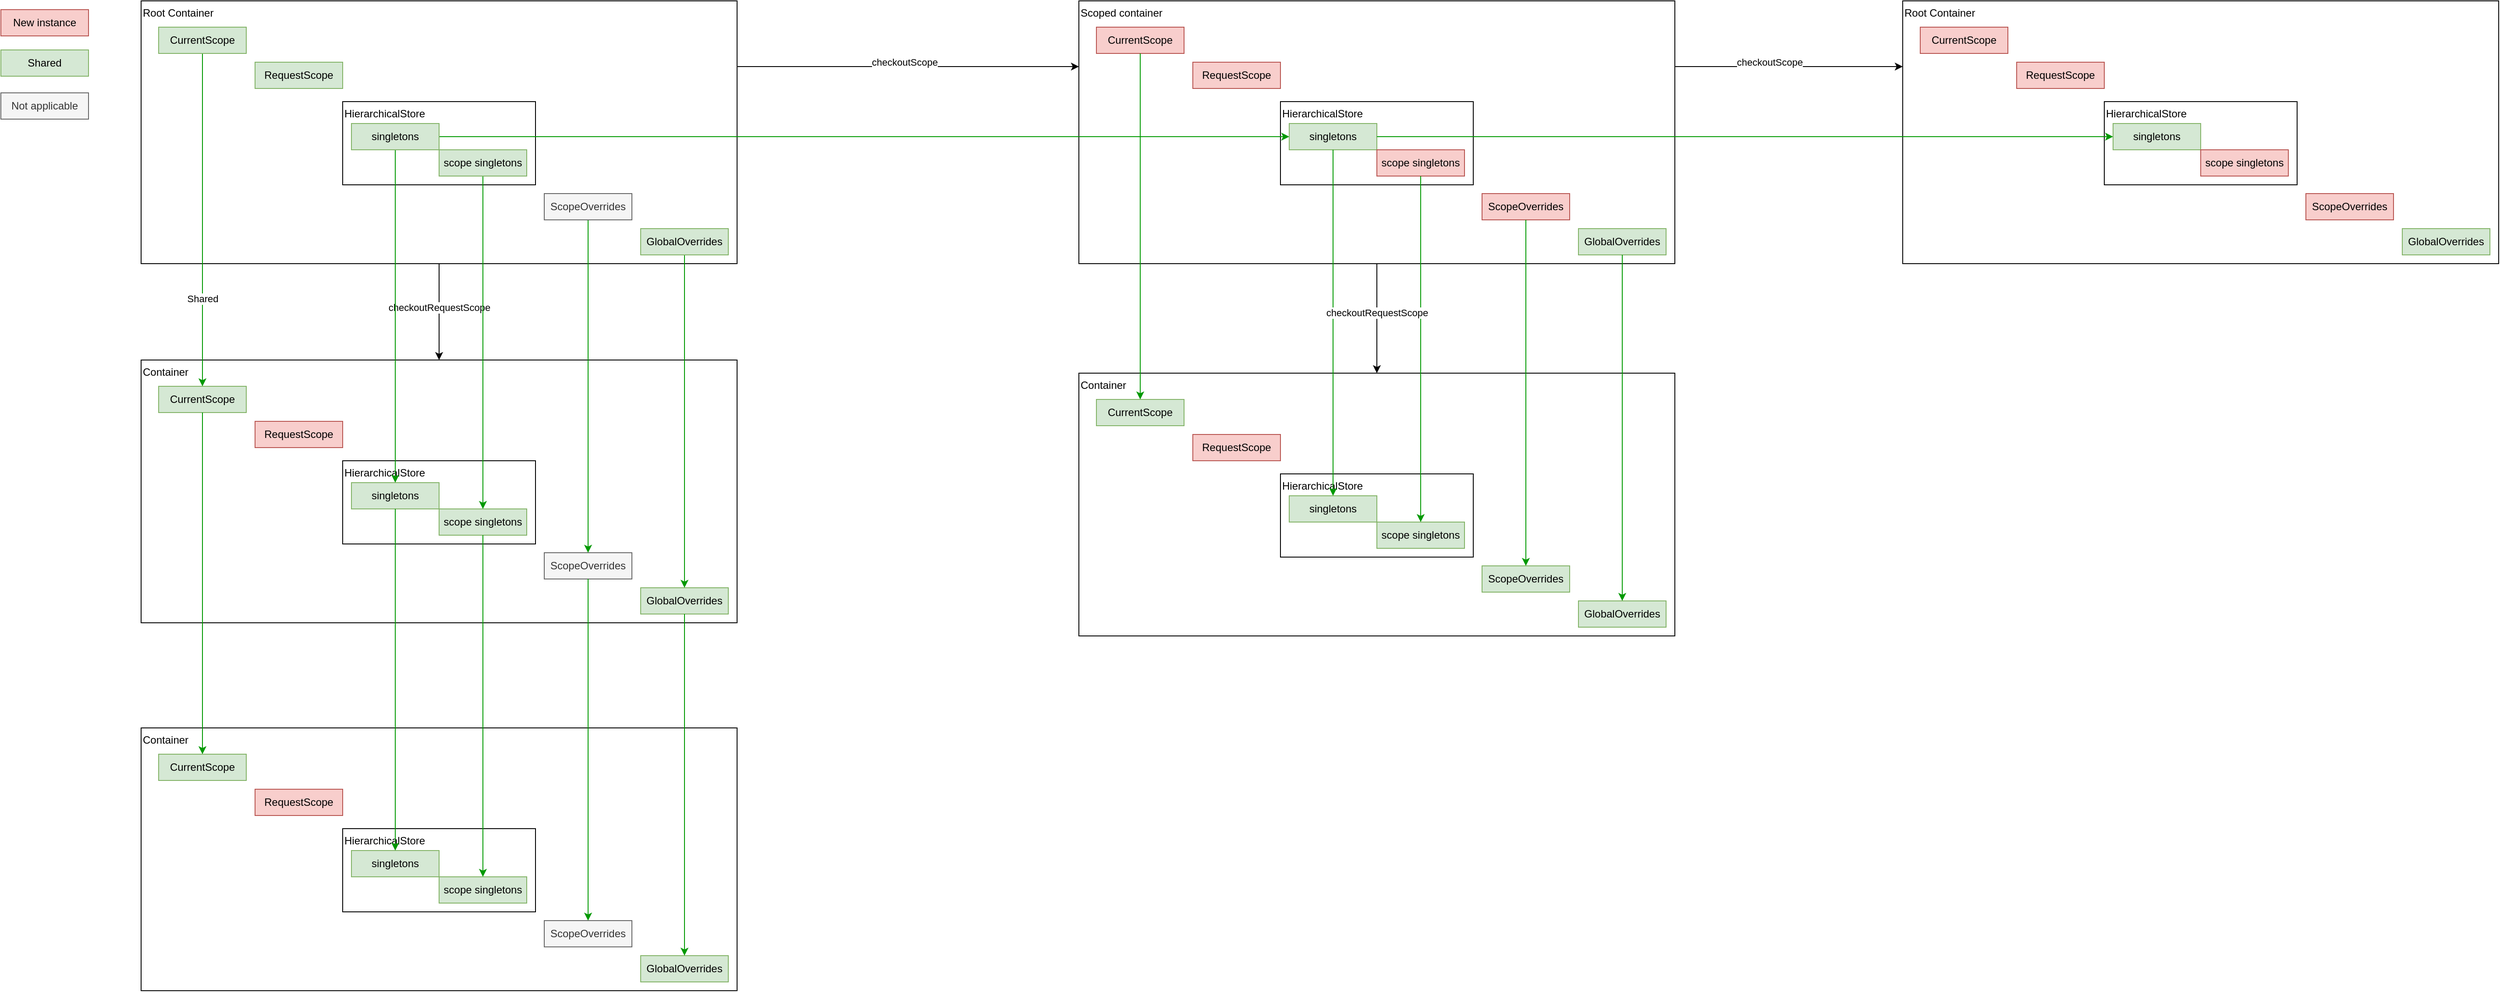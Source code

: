 <mxfile version="16.5.1" type="device"><diagram id="uvCN8XYCkZKn3MmHKt8T" name="Strona-1"><mxGraphModel dx="3234" dy="2593" grid="1" gridSize="10" guides="1" tooltips="1" connect="1" arrows="1" fold="1" page="1" pageScale="1" pageWidth="827" pageHeight="1169" background="none" math="0" shadow="0"><root><mxCell id="0"/><mxCell id="1" parent="0"/><mxCell id="KOdNiX54ngIXo0fyU5yl-66" style="edgeStyle=orthogonalEdgeStyle;rounded=0;orthogonalLoop=1;jettySize=auto;html=1;" parent="1" source="KOdNiX54ngIXo0fyU5yl-88" target="KOdNiX54ngIXo0fyU5yl-69" edge="1"><mxGeometry relative="1" as="geometry"><mxPoint x="-1090" y="-810" as="sourcePoint"/><mxPoint x="-1090" y="-650" as="targetPoint"/></mxGeometry></mxCell><mxCell id="KOdNiX54ngIXo0fyU5yl-67" value="checkoutRequestScope" style="edgeLabel;html=1;align=center;verticalAlign=middle;resizable=0;points=[];" parent="KOdNiX54ngIXo0fyU5yl-66" vertex="1" connectable="0"><mxGeometry x="-0.217" y="-1" relative="1" as="geometry"><mxPoint x="1" y="7" as="offset"/></mxGeometry></mxCell><mxCell id="KOdNiX54ngIXo0fyU5yl-68" value="" style="group" parent="1" vertex="1" connectable="0"><mxGeometry x="-1420" y="-720" width="680" height="300" as="geometry"/></mxCell><mxCell id="KOdNiX54ngIXo0fyU5yl-69" value="Container" style="rounded=0;whiteSpace=wrap;html=1;align=left;verticalAlign=top;" parent="KOdNiX54ngIXo0fyU5yl-68" vertex="1"><mxGeometry width="680" height="300" as="geometry"/></mxCell><mxCell id="KOdNiX54ngIXo0fyU5yl-70" value="CurrentScope" style="rounded=0;whiteSpace=wrap;html=1;fillColor=#d5e8d4;strokeColor=#82b366;" parent="KOdNiX54ngIXo0fyU5yl-68" vertex="1"><mxGeometry x="20" y="30" width="100" height="30" as="geometry"/></mxCell><mxCell id="KOdNiX54ngIXo0fyU5yl-71" value="RequestScope" style="rounded=0;whiteSpace=wrap;html=1;fillColor=#f8cecc;strokeColor=#b85450;" parent="KOdNiX54ngIXo0fyU5yl-68" vertex="1"><mxGeometry x="130" y="70" width="100" height="30" as="geometry"/></mxCell><mxCell id="KOdNiX54ngIXo0fyU5yl-72" value="ScopeOverrides" style="rounded=0;whiteSpace=wrap;html=1;fillColor=#f5f5f5;strokeColor=#666666;fontColor=#333333;" parent="KOdNiX54ngIXo0fyU5yl-68" vertex="1"><mxGeometry x="460" y="220" width="100" height="30" as="geometry"/></mxCell><mxCell id="KOdNiX54ngIXo0fyU5yl-73" value="GlobalOverrides" style="rounded=0;whiteSpace=wrap;html=1;fillColor=#d5e8d4;strokeColor=#82b366;" parent="KOdNiX54ngIXo0fyU5yl-68" vertex="1"><mxGeometry x="570" y="260" width="100" height="30" as="geometry"/></mxCell><mxCell id="KOdNiX54ngIXo0fyU5yl-74" value="HierarchicalStore" style="rounded=0;whiteSpace=wrap;html=1;align=left;verticalAlign=top;" parent="KOdNiX54ngIXo0fyU5yl-68" vertex="1"><mxGeometry x="230" y="115" width="220" height="95" as="geometry"/></mxCell><mxCell id="KOdNiX54ngIXo0fyU5yl-75" value="singletons" style="rounded=0;whiteSpace=wrap;html=1;fillColor=#d5e8d4;strokeColor=#82b366;" parent="KOdNiX54ngIXo0fyU5yl-68" vertex="1"><mxGeometry x="240" y="140" width="100" height="30" as="geometry"/></mxCell><mxCell id="KOdNiX54ngIXo0fyU5yl-76" value="scope singletons" style="rounded=0;whiteSpace=wrap;html=1;fillColor=#d5e8d4;strokeColor=#82b366;" parent="KOdNiX54ngIXo0fyU5yl-68" vertex="1"><mxGeometry x="340" y="170" width="100" height="30" as="geometry"/></mxCell><mxCell id="KOdNiX54ngIXo0fyU5yl-77" value="" style="group" parent="1" vertex="1" connectable="0"><mxGeometry x="-350" y="-1130" width="680" height="300" as="geometry"/></mxCell><mxCell id="KOdNiX54ngIXo0fyU5yl-78" value="Scoped container" style="rounded=0;whiteSpace=wrap;html=1;align=left;verticalAlign=top;" parent="KOdNiX54ngIXo0fyU5yl-77" vertex="1"><mxGeometry width="680" height="300" as="geometry"/></mxCell><mxCell id="KOdNiX54ngIXo0fyU5yl-79" value="CurrentScope" style="rounded=0;whiteSpace=wrap;html=1;fillColor=#f8cecc;strokeColor=#b85450;" parent="KOdNiX54ngIXo0fyU5yl-77" vertex="1"><mxGeometry x="20" y="30" width="100" height="30" as="geometry"/></mxCell><mxCell id="KOdNiX54ngIXo0fyU5yl-80" value="RequestScope" style="rounded=0;whiteSpace=wrap;html=1;fillColor=#f8cecc;strokeColor=#b85450;" parent="KOdNiX54ngIXo0fyU5yl-77" vertex="1"><mxGeometry x="130" y="70" width="100" height="30" as="geometry"/></mxCell><mxCell id="KOdNiX54ngIXo0fyU5yl-81" value="ScopeOverrides" style="rounded=0;whiteSpace=wrap;html=1;fillColor=#f8cecc;strokeColor=#b85450;" parent="KOdNiX54ngIXo0fyU5yl-77" vertex="1"><mxGeometry x="460" y="220" width="100" height="30" as="geometry"/></mxCell><mxCell id="KOdNiX54ngIXo0fyU5yl-82" value="GlobalOverrides" style="rounded=0;whiteSpace=wrap;html=1;fillColor=#d5e8d4;strokeColor=#82b366;" parent="KOdNiX54ngIXo0fyU5yl-77" vertex="1"><mxGeometry x="570" y="260" width="100" height="30" as="geometry"/></mxCell><mxCell id="KOdNiX54ngIXo0fyU5yl-83" value="HierarchicalStore" style="rounded=0;whiteSpace=wrap;html=1;align=left;verticalAlign=top;" parent="KOdNiX54ngIXo0fyU5yl-77" vertex="1"><mxGeometry x="230" y="115" width="220" height="95" as="geometry"/></mxCell><mxCell id="KOdNiX54ngIXo0fyU5yl-84" value="singletons" style="rounded=0;whiteSpace=wrap;html=1;fillColor=#d5e8d4;strokeColor=#82b366;" parent="KOdNiX54ngIXo0fyU5yl-77" vertex="1"><mxGeometry x="240" y="140" width="100" height="30" as="geometry"/></mxCell><mxCell id="KOdNiX54ngIXo0fyU5yl-85" value="scope singletons" style="rounded=0;whiteSpace=wrap;html=1;fillColor=#f8cecc;strokeColor=#b85450;" parent="KOdNiX54ngIXo0fyU5yl-77" vertex="1"><mxGeometry x="340" y="170" width="100" height="30" as="geometry"/></mxCell><mxCell id="KOdNiX54ngIXo0fyU5yl-86" style="edgeStyle=orthogonalEdgeStyle;rounded=0;orthogonalLoop=1;jettySize=auto;html=1;exitX=1;exitY=0.25;exitDx=0;exitDy=0;strokeColor=#000000;entryX=0;entryY=0.25;entryDx=0;entryDy=0;" parent="1" source="KOdNiX54ngIXo0fyU5yl-88" target="KOdNiX54ngIXo0fyU5yl-78" edge="1"><mxGeometry relative="1" as="geometry"/></mxCell><mxCell id="KOdNiX54ngIXo0fyU5yl-87" value="checkoutScope" style="edgeLabel;html=1;align=center;verticalAlign=middle;resizable=0;points=[];" parent="KOdNiX54ngIXo0fyU5yl-86" vertex="1" connectable="0"><mxGeometry x="0.277" y="4" relative="1" as="geometry"><mxPoint x="-58" y="-1" as="offset"/></mxGeometry></mxCell><mxCell id="KOdNiX54ngIXo0fyU5yl-88" value="Root Container" style="rounded=0;whiteSpace=wrap;html=1;align=left;verticalAlign=top;" parent="1" vertex="1"><mxGeometry x="-1420" y="-1130" width="680" height="300" as="geometry"/></mxCell><mxCell id="KOdNiX54ngIXo0fyU5yl-89" style="edgeStyle=orthogonalEdgeStyle;rounded=0;orthogonalLoop=1;jettySize=auto;html=1;exitX=0.5;exitY=1;exitDx=0;exitDy=0;strokeColor=#009900;fillColor=#d5e8d4;" parent="1" source="KOdNiX54ngIXo0fyU5yl-91" target="KOdNiX54ngIXo0fyU5yl-70" edge="1"><mxGeometry relative="1" as="geometry"/></mxCell><mxCell id="KOdNiX54ngIXo0fyU5yl-90" value="Shared" style="edgeLabel;html=1;align=center;verticalAlign=middle;resizable=0;points=[];" parent="KOdNiX54ngIXo0fyU5yl-89" vertex="1" connectable="0"><mxGeometry x="0.283" y="1" relative="1" as="geometry"><mxPoint x="-1" y="36" as="offset"/></mxGeometry></mxCell><mxCell id="KOdNiX54ngIXo0fyU5yl-91" value="CurrentScope" style="rounded=0;whiteSpace=wrap;html=1;fillColor=#d5e8d4;strokeColor=#82b366;" parent="1" vertex="1"><mxGeometry x="-1400" y="-1100" width="100" height="30" as="geometry"/></mxCell><mxCell id="KOdNiX54ngIXo0fyU5yl-92" value="RequestScope" style="rounded=0;whiteSpace=wrap;html=1;fillColor=#d5e8d4;strokeColor=#82b366;" parent="1" vertex="1"><mxGeometry x="-1290" y="-1060" width="100" height="30" as="geometry"/></mxCell><mxCell id="KOdNiX54ngIXo0fyU5yl-93" style="edgeStyle=orthogonalEdgeStyle;rounded=0;orthogonalLoop=1;jettySize=auto;html=1;exitX=0.5;exitY=1;exitDx=0;exitDy=0;strokeColor=#009900;" parent="1" source="KOdNiX54ngIXo0fyU5yl-94" target="KOdNiX54ngIXo0fyU5yl-72" edge="1"><mxGeometry relative="1" as="geometry"/></mxCell><mxCell id="KOdNiX54ngIXo0fyU5yl-94" value="ScopeOverrides" style="rounded=0;whiteSpace=wrap;html=1;fillColor=#f5f5f5;strokeColor=#666666;fontColor=#333333;" parent="1" vertex="1"><mxGeometry x="-960" y="-910" width="100" height="30" as="geometry"/></mxCell><mxCell id="KOdNiX54ngIXo0fyU5yl-95" style="edgeStyle=orthogonalEdgeStyle;rounded=0;orthogonalLoop=1;jettySize=auto;html=1;exitX=0.5;exitY=1;exitDx=0;exitDy=0;strokeColor=#009900;" parent="1" source="KOdNiX54ngIXo0fyU5yl-96" target="KOdNiX54ngIXo0fyU5yl-73" edge="1"><mxGeometry relative="1" as="geometry"/></mxCell><mxCell id="KOdNiX54ngIXo0fyU5yl-96" value="GlobalOverrides" style="rounded=0;whiteSpace=wrap;html=1;fillColor=#d5e8d4;strokeColor=#82b366;" parent="1" vertex="1"><mxGeometry x="-850" y="-870" width="100" height="30" as="geometry"/></mxCell><mxCell id="KOdNiX54ngIXo0fyU5yl-97" value="HierarchicalStore" style="rounded=0;whiteSpace=wrap;html=1;align=left;verticalAlign=top;" parent="1" vertex="1"><mxGeometry x="-1190" y="-1015" width="220" height="95" as="geometry"/></mxCell><mxCell id="KOdNiX54ngIXo0fyU5yl-98" style="edgeStyle=orthogonalEdgeStyle;rounded=0;orthogonalLoop=1;jettySize=auto;html=1;exitX=0.5;exitY=1;exitDx=0;exitDy=0;strokeColor=#009900;" parent="1" source="KOdNiX54ngIXo0fyU5yl-100" target="KOdNiX54ngIXo0fyU5yl-75" edge="1"><mxGeometry relative="1" as="geometry"/></mxCell><mxCell id="KOdNiX54ngIXo0fyU5yl-99" style="edgeStyle=orthogonalEdgeStyle;rounded=0;orthogonalLoop=1;jettySize=auto;html=1;exitX=1;exitY=0.5;exitDx=0;exitDy=0;strokeColor=#009900;" parent="1" source="KOdNiX54ngIXo0fyU5yl-100" target="KOdNiX54ngIXo0fyU5yl-84" edge="1"><mxGeometry relative="1" as="geometry"/></mxCell><mxCell id="KOdNiX54ngIXo0fyU5yl-100" value="singletons" style="rounded=0;whiteSpace=wrap;html=1;fillColor=#d5e8d4;strokeColor=#82b366;" parent="1" vertex="1"><mxGeometry x="-1180" y="-990" width="100" height="30" as="geometry"/></mxCell><mxCell id="KOdNiX54ngIXo0fyU5yl-101" style="edgeStyle=orthogonalEdgeStyle;rounded=0;orthogonalLoop=1;jettySize=auto;html=1;exitX=0.5;exitY=1;exitDx=0;exitDy=0;strokeColor=#009900;" parent="1" source="KOdNiX54ngIXo0fyU5yl-102" target="KOdNiX54ngIXo0fyU5yl-76" edge="1"><mxGeometry relative="1" as="geometry"/></mxCell><mxCell id="KOdNiX54ngIXo0fyU5yl-102" value="scope singletons" style="rounded=0;whiteSpace=wrap;html=1;fillColor=#d5e8d4;strokeColor=#82b366;" parent="1" vertex="1"><mxGeometry x="-1080" y="-960" width="100" height="30" as="geometry"/></mxCell><mxCell id="KOdNiX54ngIXo0fyU5yl-103" value="" style="group" parent="1" vertex="1" connectable="0"><mxGeometry x="590" y="-1130" width="680" height="300" as="geometry"/></mxCell><mxCell id="KOdNiX54ngIXo0fyU5yl-104" value="Root Container" style="rounded=0;whiteSpace=wrap;html=1;align=left;verticalAlign=top;" parent="KOdNiX54ngIXo0fyU5yl-103" vertex="1"><mxGeometry width="680" height="300" as="geometry"/></mxCell><mxCell id="KOdNiX54ngIXo0fyU5yl-105" value="CurrentScope" style="rounded=0;whiteSpace=wrap;html=1;fillColor=#f8cecc;strokeColor=#b85450;" parent="KOdNiX54ngIXo0fyU5yl-103" vertex="1"><mxGeometry x="20" y="30" width="100" height="30" as="geometry"/></mxCell><mxCell id="KOdNiX54ngIXo0fyU5yl-106" value="RequestScope" style="rounded=0;whiteSpace=wrap;html=1;fillColor=#f8cecc;strokeColor=#b85450;" parent="KOdNiX54ngIXo0fyU5yl-103" vertex="1"><mxGeometry x="130" y="70" width="100" height="30" as="geometry"/></mxCell><mxCell id="KOdNiX54ngIXo0fyU5yl-107" value="ScopeOverrides" style="rounded=0;whiteSpace=wrap;html=1;fillColor=#f8cecc;strokeColor=#b85450;" parent="KOdNiX54ngIXo0fyU5yl-103" vertex="1"><mxGeometry x="460" y="220" width="100" height="30" as="geometry"/></mxCell><mxCell id="KOdNiX54ngIXo0fyU5yl-108" value="GlobalOverrides" style="rounded=0;whiteSpace=wrap;html=1;fillColor=#d5e8d4;strokeColor=#82b366;" parent="KOdNiX54ngIXo0fyU5yl-103" vertex="1"><mxGeometry x="570" y="260" width="100" height="30" as="geometry"/></mxCell><mxCell id="KOdNiX54ngIXo0fyU5yl-109" value="HierarchicalStore" style="rounded=0;whiteSpace=wrap;html=1;align=left;verticalAlign=top;" parent="KOdNiX54ngIXo0fyU5yl-103" vertex="1"><mxGeometry x="230" y="115" width="220" height="95" as="geometry"/></mxCell><mxCell id="KOdNiX54ngIXo0fyU5yl-110" value="singletons" style="rounded=0;whiteSpace=wrap;html=1;fillColor=#d5e8d4;strokeColor=#82b366;" parent="KOdNiX54ngIXo0fyU5yl-103" vertex="1"><mxGeometry x="240" y="140" width="100" height="30" as="geometry"/></mxCell><mxCell id="KOdNiX54ngIXo0fyU5yl-111" value="scope singletons" style="rounded=0;whiteSpace=wrap;html=1;fillColor=#f8cecc;strokeColor=#b85450;" parent="KOdNiX54ngIXo0fyU5yl-103" vertex="1"><mxGeometry x="340" y="170" width="100" height="30" as="geometry"/></mxCell><mxCell id="KOdNiX54ngIXo0fyU5yl-112" style="edgeStyle=orthogonalEdgeStyle;rounded=0;orthogonalLoop=1;jettySize=auto;html=1;exitX=1;exitY=0.25;exitDx=0;exitDy=0;strokeColor=#000000;entryX=0;entryY=0.25;entryDx=0;entryDy=0;" parent="1" source="KOdNiX54ngIXo0fyU5yl-78" target="KOdNiX54ngIXo0fyU5yl-104" edge="1"><mxGeometry relative="1" as="geometry"><mxPoint x="380" y="-1060" as="sourcePoint"/><mxPoint x="770" y="-1060" as="targetPoint"/></mxGeometry></mxCell><mxCell id="KOdNiX54ngIXo0fyU5yl-113" value="checkoutScope" style="edgeLabel;html=1;align=center;verticalAlign=middle;resizable=0;points=[];" parent="KOdNiX54ngIXo0fyU5yl-112" vertex="1" connectable="0"><mxGeometry x="0.277" y="4" relative="1" as="geometry"><mxPoint x="-58" y="-1" as="offset"/></mxGeometry></mxCell><mxCell id="KOdNiX54ngIXo0fyU5yl-114" style="edgeStyle=orthogonalEdgeStyle;rounded=0;orthogonalLoop=1;jettySize=auto;html=1;exitX=1;exitY=0.5;exitDx=0;exitDy=0;entryX=0;entryY=0.5;entryDx=0;entryDy=0;strokeColor=#009900;" parent="1" source="KOdNiX54ngIXo0fyU5yl-84" target="KOdNiX54ngIXo0fyU5yl-110" edge="1"><mxGeometry relative="1" as="geometry"/></mxCell><mxCell id="KOdNiX54ngIXo0fyU5yl-115" value="" style="group" parent="1" vertex="1" connectable="0"><mxGeometry x="-350" y="-705" width="680" height="300" as="geometry"/></mxCell><mxCell id="KOdNiX54ngIXo0fyU5yl-116" value="Container" style="rounded=0;whiteSpace=wrap;html=1;align=left;verticalAlign=top;" parent="KOdNiX54ngIXo0fyU5yl-115" vertex="1"><mxGeometry width="680" height="300" as="geometry"/></mxCell><mxCell id="KOdNiX54ngIXo0fyU5yl-117" value="CurrentScope" style="rounded=0;whiteSpace=wrap;html=1;fillColor=#d5e8d4;strokeColor=#82b366;" parent="KOdNiX54ngIXo0fyU5yl-115" vertex="1"><mxGeometry x="20" y="30" width="100" height="30" as="geometry"/></mxCell><mxCell id="KOdNiX54ngIXo0fyU5yl-118" value="RequestScope" style="rounded=0;whiteSpace=wrap;html=1;fillColor=#f8cecc;strokeColor=#b85450;" parent="KOdNiX54ngIXo0fyU5yl-115" vertex="1"><mxGeometry x="130" y="70" width="100" height="30" as="geometry"/></mxCell><mxCell id="KOdNiX54ngIXo0fyU5yl-119" value="ScopeOverrides" style="rounded=0;whiteSpace=wrap;html=1;fillColor=#d5e8d4;strokeColor=#82b366;" parent="KOdNiX54ngIXo0fyU5yl-115" vertex="1"><mxGeometry x="460" y="220" width="100" height="30" as="geometry"/></mxCell><mxCell id="KOdNiX54ngIXo0fyU5yl-120" value="GlobalOverrides" style="rounded=0;whiteSpace=wrap;html=1;fillColor=#d5e8d4;strokeColor=#82b366;" parent="KOdNiX54ngIXo0fyU5yl-115" vertex="1"><mxGeometry x="570" y="260" width="100" height="30" as="geometry"/></mxCell><mxCell id="KOdNiX54ngIXo0fyU5yl-121" value="HierarchicalStore" style="rounded=0;whiteSpace=wrap;html=1;align=left;verticalAlign=top;" parent="KOdNiX54ngIXo0fyU5yl-115" vertex="1"><mxGeometry x="230" y="115" width="220" height="95" as="geometry"/></mxCell><mxCell id="KOdNiX54ngIXo0fyU5yl-122" value="singletons" style="rounded=0;whiteSpace=wrap;html=1;fillColor=#d5e8d4;strokeColor=#82b366;" parent="KOdNiX54ngIXo0fyU5yl-115" vertex="1"><mxGeometry x="240" y="140" width="100" height="30" as="geometry"/></mxCell><mxCell id="KOdNiX54ngIXo0fyU5yl-123" value="scope singletons" style="rounded=0;whiteSpace=wrap;html=1;fillColor=#d5e8d4;strokeColor=#82b366;" parent="KOdNiX54ngIXo0fyU5yl-115" vertex="1"><mxGeometry x="340" y="170" width="100" height="30" as="geometry"/></mxCell><mxCell id="KOdNiX54ngIXo0fyU5yl-124" style="edgeStyle=orthogonalEdgeStyle;rounded=0;orthogonalLoop=1;jettySize=auto;html=1;exitX=0.5;exitY=1;exitDx=0;exitDy=0;entryX=0.5;entryY=0;entryDx=0;entryDy=0;strokeColor=#009900;" parent="1" source="KOdNiX54ngIXo0fyU5yl-79" target="KOdNiX54ngIXo0fyU5yl-117" edge="1"><mxGeometry relative="1" as="geometry"/></mxCell><mxCell id="KOdNiX54ngIXo0fyU5yl-125" style="edgeStyle=orthogonalEdgeStyle;rounded=0;orthogonalLoop=1;jettySize=auto;html=1;exitX=0.5;exitY=1;exitDx=0;exitDy=0;entryX=0.5;entryY=0;entryDx=0;entryDy=0;strokeColor=#009900;" parent="1" source="KOdNiX54ngIXo0fyU5yl-84" target="KOdNiX54ngIXo0fyU5yl-122" edge="1"><mxGeometry relative="1" as="geometry"/></mxCell><mxCell id="KOdNiX54ngIXo0fyU5yl-126" style="edgeStyle=orthogonalEdgeStyle;rounded=0;orthogonalLoop=1;jettySize=auto;html=1;exitX=0.5;exitY=1;exitDx=0;exitDy=0;entryX=0.5;entryY=0;entryDx=0;entryDy=0;strokeColor=#009900;" parent="1" source="KOdNiX54ngIXo0fyU5yl-85" target="KOdNiX54ngIXo0fyU5yl-123" edge="1"><mxGeometry relative="1" as="geometry"/></mxCell><mxCell id="KOdNiX54ngIXo0fyU5yl-127" style="edgeStyle=orthogonalEdgeStyle;rounded=0;orthogonalLoop=1;jettySize=auto;html=1;exitX=0.5;exitY=1;exitDx=0;exitDy=0;strokeColor=#009900;" parent="1" source="KOdNiX54ngIXo0fyU5yl-81" target="KOdNiX54ngIXo0fyU5yl-119" edge="1"><mxGeometry relative="1" as="geometry"/></mxCell><mxCell id="KOdNiX54ngIXo0fyU5yl-128" style="edgeStyle=orthogonalEdgeStyle;rounded=0;orthogonalLoop=1;jettySize=auto;html=1;exitX=0.5;exitY=1;exitDx=0;exitDy=0;entryX=0.5;entryY=0;entryDx=0;entryDy=0;strokeColor=#009900;" parent="1" source="KOdNiX54ngIXo0fyU5yl-82" target="KOdNiX54ngIXo0fyU5yl-120" edge="1"><mxGeometry relative="1" as="geometry"/></mxCell><mxCell id="KOdNiX54ngIXo0fyU5yl-129" value="" style="group" parent="1" vertex="1" connectable="0"><mxGeometry x="-1420" y="-300" width="680" height="300" as="geometry"/></mxCell><mxCell id="KOdNiX54ngIXo0fyU5yl-130" value="Container" style="rounded=0;whiteSpace=wrap;html=1;align=left;verticalAlign=top;" parent="KOdNiX54ngIXo0fyU5yl-129" vertex="1"><mxGeometry width="680" height="300" as="geometry"/></mxCell><mxCell id="KOdNiX54ngIXo0fyU5yl-131" value="CurrentScope" style="rounded=0;whiteSpace=wrap;html=1;fillColor=#d5e8d4;strokeColor=#82b366;" parent="KOdNiX54ngIXo0fyU5yl-129" vertex="1"><mxGeometry x="20" y="30" width="100" height="30" as="geometry"/></mxCell><mxCell id="KOdNiX54ngIXo0fyU5yl-132" value="RequestScope" style="rounded=0;whiteSpace=wrap;html=1;fillColor=#f8cecc;strokeColor=#b85450;" parent="KOdNiX54ngIXo0fyU5yl-129" vertex="1"><mxGeometry x="130" y="70" width="100" height="30" as="geometry"/></mxCell><mxCell id="KOdNiX54ngIXo0fyU5yl-133" value="ScopeOverrides" style="rounded=0;whiteSpace=wrap;html=1;fillColor=#f5f5f5;strokeColor=#666666;fontColor=#333333;" parent="KOdNiX54ngIXo0fyU5yl-129" vertex="1"><mxGeometry x="460" y="220" width="100" height="30" as="geometry"/></mxCell><mxCell id="KOdNiX54ngIXo0fyU5yl-134" value="GlobalOverrides" style="rounded=0;whiteSpace=wrap;html=1;fillColor=#d5e8d4;strokeColor=#82b366;" parent="KOdNiX54ngIXo0fyU5yl-129" vertex="1"><mxGeometry x="570" y="260" width="100" height="30" as="geometry"/></mxCell><mxCell id="KOdNiX54ngIXo0fyU5yl-135" value="HierarchicalStore" style="rounded=0;whiteSpace=wrap;html=1;align=left;verticalAlign=top;" parent="KOdNiX54ngIXo0fyU5yl-129" vertex="1"><mxGeometry x="230" y="115" width="220" height="95" as="geometry"/></mxCell><mxCell id="KOdNiX54ngIXo0fyU5yl-136" value="singletons" style="rounded=0;whiteSpace=wrap;html=1;fillColor=#d5e8d4;strokeColor=#82b366;" parent="KOdNiX54ngIXo0fyU5yl-129" vertex="1"><mxGeometry x="240" y="140" width="100" height="30" as="geometry"/></mxCell><mxCell id="KOdNiX54ngIXo0fyU5yl-137" value="scope singletons" style="rounded=0;whiteSpace=wrap;html=1;fillColor=#d5e8d4;strokeColor=#82b366;" parent="KOdNiX54ngIXo0fyU5yl-129" vertex="1"><mxGeometry x="340" y="170" width="100" height="30" as="geometry"/></mxCell><mxCell id="KOdNiX54ngIXo0fyU5yl-138" style="edgeStyle=orthogonalEdgeStyle;rounded=0;orthogonalLoop=1;jettySize=auto;html=1;exitX=0.5;exitY=1;exitDx=0;exitDy=0;strokeColor=#009900;" parent="1" source="KOdNiX54ngIXo0fyU5yl-70" target="KOdNiX54ngIXo0fyU5yl-131" edge="1"><mxGeometry relative="1" as="geometry"/></mxCell><mxCell id="KOdNiX54ngIXo0fyU5yl-139" style="edgeStyle=orthogonalEdgeStyle;rounded=0;orthogonalLoop=1;jettySize=auto;html=1;exitX=0.5;exitY=1;exitDx=0;exitDy=0;strokeColor=#009900;" parent="1" source="KOdNiX54ngIXo0fyU5yl-75" target="KOdNiX54ngIXo0fyU5yl-136" edge="1"><mxGeometry relative="1" as="geometry"/></mxCell><mxCell id="KOdNiX54ngIXo0fyU5yl-140" style="edgeStyle=orthogonalEdgeStyle;rounded=0;orthogonalLoop=1;jettySize=auto;html=1;exitX=0.5;exitY=1;exitDx=0;exitDy=0;strokeColor=#009900;" parent="1" source="KOdNiX54ngIXo0fyU5yl-76" target="KOdNiX54ngIXo0fyU5yl-137" edge="1"><mxGeometry relative="1" as="geometry"/></mxCell><mxCell id="KOdNiX54ngIXo0fyU5yl-141" style="edgeStyle=orthogonalEdgeStyle;rounded=0;orthogonalLoop=1;jettySize=auto;html=1;exitX=0.5;exitY=1;exitDx=0;exitDy=0;strokeColor=#009900;" parent="1" source="KOdNiX54ngIXo0fyU5yl-72" target="KOdNiX54ngIXo0fyU5yl-133" edge="1"><mxGeometry relative="1" as="geometry"/></mxCell><mxCell id="KOdNiX54ngIXo0fyU5yl-142" style="edgeStyle=orthogonalEdgeStyle;rounded=0;orthogonalLoop=1;jettySize=auto;html=1;exitX=0.5;exitY=1;exitDx=0;exitDy=0;strokeColor=#009900;" parent="1" source="KOdNiX54ngIXo0fyU5yl-73" target="KOdNiX54ngIXo0fyU5yl-134" edge="1"><mxGeometry relative="1" as="geometry"/></mxCell><mxCell id="RWl2m01P_ZOmquC0vy6F-1" style="edgeStyle=orthogonalEdgeStyle;rounded=0;orthogonalLoop=1;jettySize=auto;html=1;exitX=0.5;exitY=1;exitDx=0;exitDy=0;entryX=0.5;entryY=0;entryDx=0;entryDy=0;" edge="1" parent="1" source="KOdNiX54ngIXo0fyU5yl-78" target="KOdNiX54ngIXo0fyU5yl-116"><mxGeometry relative="1" as="geometry"><mxPoint x="-400" y="-880" as="sourcePoint"/><mxPoint x="-400" y="-725" as="targetPoint"/></mxGeometry></mxCell><mxCell id="RWl2m01P_ZOmquC0vy6F-2" value="checkoutRequestScope" style="edgeLabel;html=1;align=center;verticalAlign=middle;resizable=0;points=[];" vertex="1" connectable="0" parent="RWl2m01P_ZOmquC0vy6F-1"><mxGeometry x="-0.217" y="-1" relative="1" as="geometry"><mxPoint x="1" y="7" as="offset"/></mxGeometry></mxCell><mxCell id="RWl2m01P_ZOmquC0vy6F-3" value="New instance" style="rounded=0;whiteSpace=wrap;html=1;fillColor=#f8cecc;strokeColor=#b85450;" vertex="1" parent="1"><mxGeometry x="-1580" y="-1120" width="100" height="30" as="geometry"/></mxCell><mxCell id="RWl2m01P_ZOmquC0vy6F-4" value="Shared" style="rounded=0;whiteSpace=wrap;html=1;fillColor=#d5e8d4;strokeColor=#82b366;" vertex="1" parent="1"><mxGeometry x="-1580" y="-1074" width="100" height="30" as="geometry"/></mxCell><mxCell id="RWl2m01P_ZOmquC0vy6F-6" value="Not applicable" style="rounded=0;whiteSpace=wrap;html=1;fillColor=#f5f5f5;strokeColor=#666666;fontColor=#333333;" vertex="1" parent="1"><mxGeometry x="-1580" y="-1025" width="100" height="30" as="geometry"/></mxCell></root></mxGraphModel></diagram></mxfile>